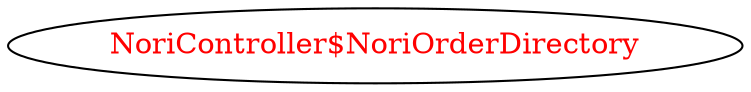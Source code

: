 digraph dependencyGraph {
 concentrate=true;
 ranksep="2.0";
 rankdir="LR"; 
 splines="ortho";
"NoriController$NoriOrderDirectory" [fontcolor="red"];
}